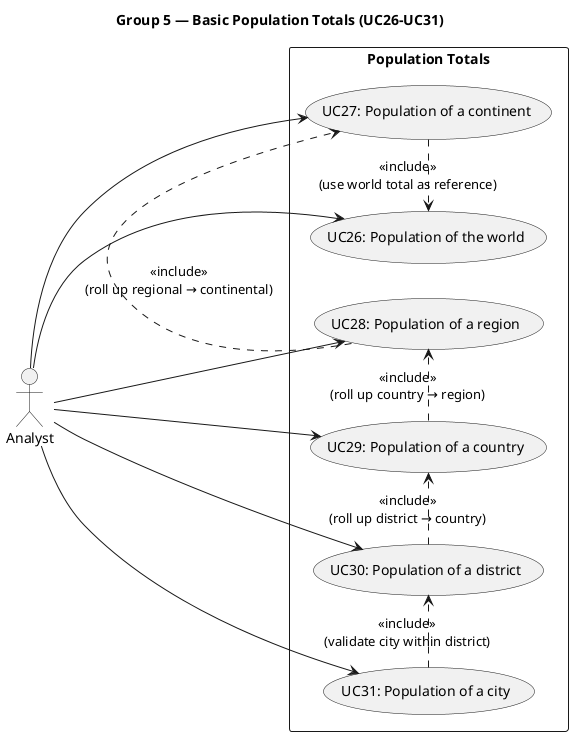 @startuml
title Group 5 — Basic Population Totals (UC26–UC31)

left to right direction
actor "Analyst" as Analyst

rectangle "Population Totals" {
  usecase "UC26: Population of the world" as UC26
  usecase "UC27: Population of a continent" as UC27
  usecase "UC28: Population of a region" as UC28
  usecase "UC29: Population of a country" as UC29
  usecase "UC30: Population of a district" as UC30
  usecase "UC31: Population of a city" as UC31
}

Analyst --> UC26
Analyst --> UC27
Analyst --> UC28
Analyst --> UC29
Analyst --> UC30
Analyst --> UC31

' <<includes / extends>>
UC27 .> UC26 : «include»\n(use world total as reference)
UC28 .> UC27 : «include»\n(roll up regional → continental)
UC29 .> UC28 : «include»\n(roll up country → region)
UC30 .> UC29 : «include»\n(roll up district → country)
UC31 .> UC30 : «include»\n(validate city within district)

@enduml
